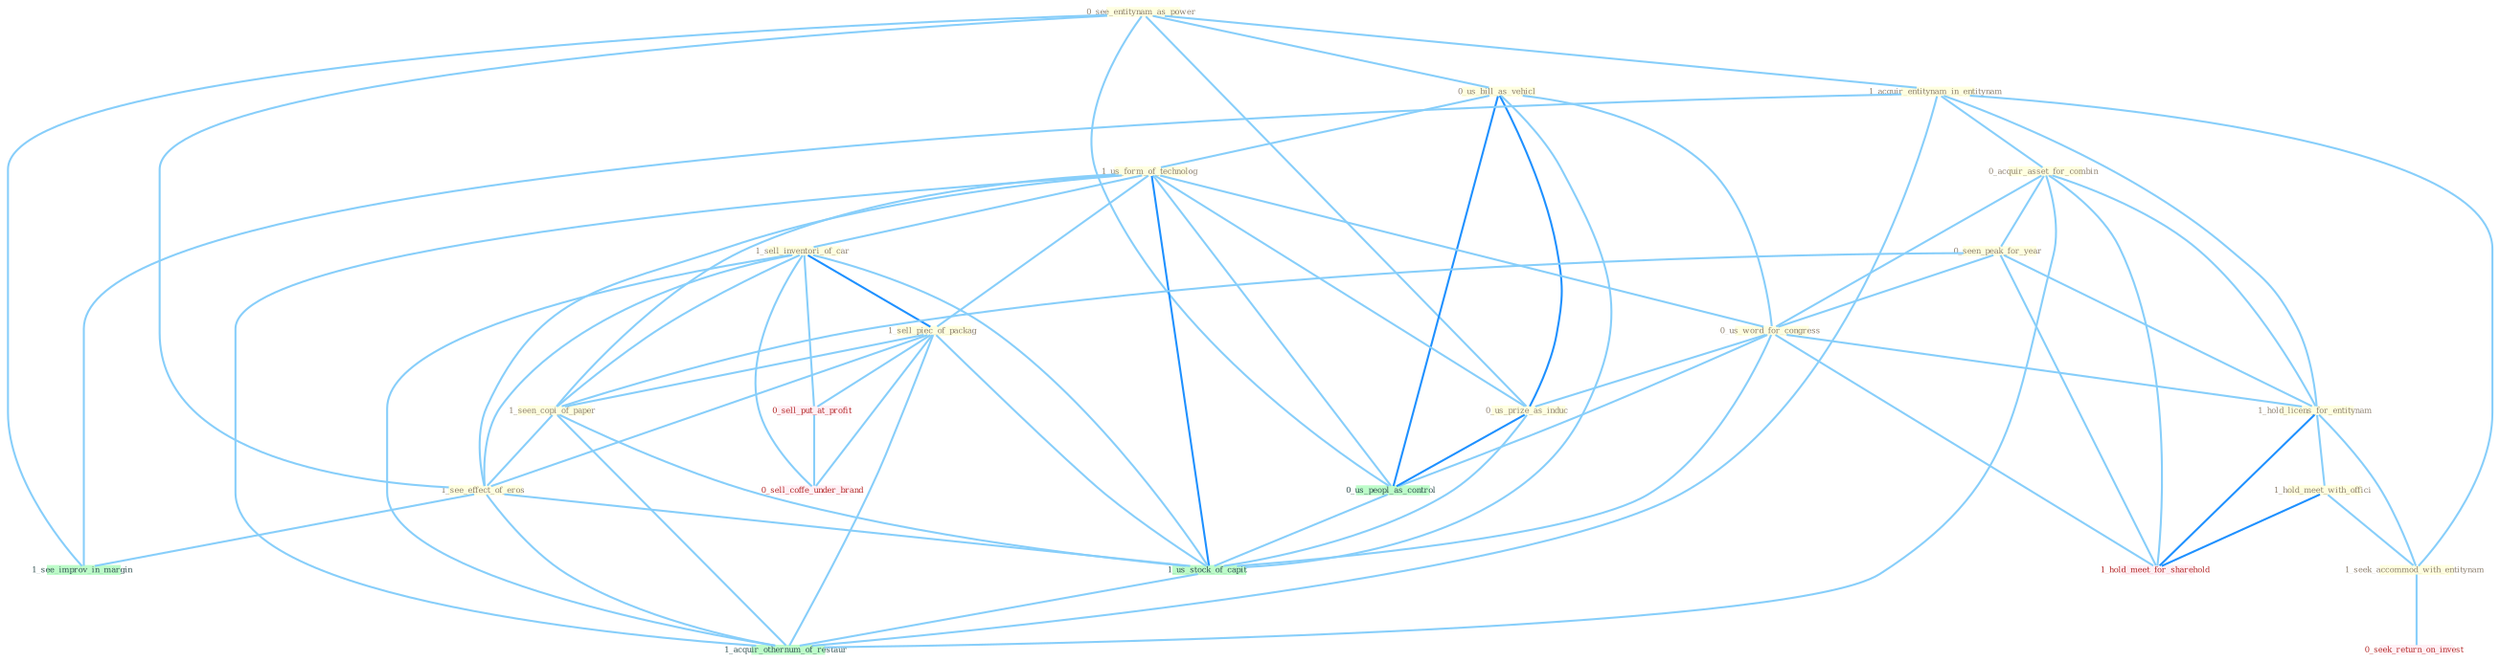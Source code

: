 Graph G{ 
    node
    [shape=polygon,style=filled,width=.5,height=.06,color="#BDFCC9",fixedsize=true,fontsize=4,
    fontcolor="#2f4f4f"];
    {node
    [color="#ffffe0", fontcolor="#8b7d6b"] "0_see_entitynam_as_power " "0_us_bill_as_vehicl " "1_acquir_entitynam_in_entitynam " "1_us_form_of_technolog " "1_sell_inventori_of_car " "1_sell_piec_of_packag " "0_acquir_asset_for_combin " "0_seen_peak_for_year " "1_seen_copi_of_paper " "0_us_word_for_congress " "1_hold_licens_for_entitynam " "1_see_effect_of_eros " "1_hold_meet_with_offici " "0_us_prize_as_induc " "1_seek_accommod_with_entitynam "}
{node [color="#fff0f5", fontcolor="#b22222"] "0_sell_put_at_profit " "0_seek_return_on_invest " "0_sell_coffe_under_brand " "1_hold_meet_for_sharehold "}
edge [color="#B0E2FF"];

	"0_see_entitynam_as_power " -- "0_us_bill_as_vehicl " [w="1", color="#87cefa" ];
	"0_see_entitynam_as_power " -- "1_acquir_entitynam_in_entitynam " [w="1", color="#87cefa" ];
	"0_see_entitynam_as_power " -- "1_see_effect_of_eros " [w="1", color="#87cefa" ];
	"0_see_entitynam_as_power " -- "0_us_prize_as_induc " [w="1", color="#87cefa" ];
	"0_see_entitynam_as_power " -- "0_us_peopl_as_control " [w="1", color="#87cefa" ];
	"0_see_entitynam_as_power " -- "1_see_improv_in_margin " [w="1", color="#87cefa" ];
	"0_us_bill_as_vehicl " -- "1_us_form_of_technolog " [w="1", color="#87cefa" ];
	"0_us_bill_as_vehicl " -- "0_us_word_for_congress " [w="1", color="#87cefa" ];
	"0_us_bill_as_vehicl " -- "0_us_prize_as_induc " [w="2", color="#1e90ff" , len=0.8];
	"0_us_bill_as_vehicl " -- "0_us_peopl_as_control " [w="2", color="#1e90ff" , len=0.8];
	"0_us_bill_as_vehicl " -- "1_us_stock_of_capit " [w="1", color="#87cefa" ];
	"1_acquir_entitynam_in_entitynam " -- "0_acquir_asset_for_combin " [w="1", color="#87cefa" ];
	"1_acquir_entitynam_in_entitynam " -- "1_hold_licens_for_entitynam " [w="1", color="#87cefa" ];
	"1_acquir_entitynam_in_entitynam " -- "1_seek_accommod_with_entitynam " [w="1", color="#87cefa" ];
	"1_acquir_entitynam_in_entitynam " -- "1_see_improv_in_margin " [w="1", color="#87cefa" ];
	"1_acquir_entitynam_in_entitynam " -- "1_acquir_othernum_of_restaur " [w="1", color="#87cefa" ];
	"1_us_form_of_technolog " -- "1_sell_inventori_of_car " [w="1", color="#87cefa" ];
	"1_us_form_of_technolog " -- "1_sell_piec_of_packag " [w="1", color="#87cefa" ];
	"1_us_form_of_technolog " -- "1_seen_copi_of_paper " [w="1", color="#87cefa" ];
	"1_us_form_of_technolog " -- "0_us_word_for_congress " [w="1", color="#87cefa" ];
	"1_us_form_of_technolog " -- "1_see_effect_of_eros " [w="1", color="#87cefa" ];
	"1_us_form_of_technolog " -- "0_us_prize_as_induc " [w="1", color="#87cefa" ];
	"1_us_form_of_technolog " -- "0_us_peopl_as_control " [w="1", color="#87cefa" ];
	"1_us_form_of_technolog " -- "1_us_stock_of_capit " [w="2", color="#1e90ff" , len=0.8];
	"1_us_form_of_technolog " -- "1_acquir_othernum_of_restaur " [w="1", color="#87cefa" ];
	"1_sell_inventori_of_car " -- "1_sell_piec_of_packag " [w="2", color="#1e90ff" , len=0.8];
	"1_sell_inventori_of_car " -- "1_seen_copi_of_paper " [w="1", color="#87cefa" ];
	"1_sell_inventori_of_car " -- "1_see_effect_of_eros " [w="1", color="#87cefa" ];
	"1_sell_inventori_of_car " -- "0_sell_put_at_profit " [w="1", color="#87cefa" ];
	"1_sell_inventori_of_car " -- "1_us_stock_of_capit " [w="1", color="#87cefa" ];
	"1_sell_inventori_of_car " -- "0_sell_coffe_under_brand " [w="1", color="#87cefa" ];
	"1_sell_inventori_of_car " -- "1_acquir_othernum_of_restaur " [w="1", color="#87cefa" ];
	"1_sell_piec_of_packag " -- "1_seen_copi_of_paper " [w="1", color="#87cefa" ];
	"1_sell_piec_of_packag " -- "1_see_effect_of_eros " [w="1", color="#87cefa" ];
	"1_sell_piec_of_packag " -- "0_sell_put_at_profit " [w="1", color="#87cefa" ];
	"1_sell_piec_of_packag " -- "1_us_stock_of_capit " [w="1", color="#87cefa" ];
	"1_sell_piec_of_packag " -- "0_sell_coffe_under_brand " [w="1", color="#87cefa" ];
	"1_sell_piec_of_packag " -- "1_acquir_othernum_of_restaur " [w="1", color="#87cefa" ];
	"0_acquir_asset_for_combin " -- "0_seen_peak_for_year " [w="1", color="#87cefa" ];
	"0_acquir_asset_for_combin " -- "0_us_word_for_congress " [w="1", color="#87cefa" ];
	"0_acquir_asset_for_combin " -- "1_hold_licens_for_entitynam " [w="1", color="#87cefa" ];
	"0_acquir_asset_for_combin " -- "1_hold_meet_for_sharehold " [w="1", color="#87cefa" ];
	"0_acquir_asset_for_combin " -- "1_acquir_othernum_of_restaur " [w="1", color="#87cefa" ];
	"0_seen_peak_for_year " -- "1_seen_copi_of_paper " [w="1", color="#87cefa" ];
	"0_seen_peak_for_year " -- "0_us_word_for_congress " [w="1", color="#87cefa" ];
	"0_seen_peak_for_year " -- "1_hold_licens_for_entitynam " [w="1", color="#87cefa" ];
	"0_seen_peak_for_year " -- "1_hold_meet_for_sharehold " [w="1", color="#87cefa" ];
	"1_seen_copi_of_paper " -- "1_see_effect_of_eros " [w="1", color="#87cefa" ];
	"1_seen_copi_of_paper " -- "1_us_stock_of_capit " [w="1", color="#87cefa" ];
	"1_seen_copi_of_paper " -- "1_acquir_othernum_of_restaur " [w="1", color="#87cefa" ];
	"0_us_word_for_congress " -- "1_hold_licens_for_entitynam " [w="1", color="#87cefa" ];
	"0_us_word_for_congress " -- "0_us_prize_as_induc " [w="1", color="#87cefa" ];
	"0_us_word_for_congress " -- "0_us_peopl_as_control " [w="1", color="#87cefa" ];
	"0_us_word_for_congress " -- "1_us_stock_of_capit " [w="1", color="#87cefa" ];
	"0_us_word_for_congress " -- "1_hold_meet_for_sharehold " [w="1", color="#87cefa" ];
	"1_hold_licens_for_entitynam " -- "1_hold_meet_with_offici " [w="1", color="#87cefa" ];
	"1_hold_licens_for_entitynam " -- "1_seek_accommod_with_entitynam " [w="1", color="#87cefa" ];
	"1_hold_licens_for_entitynam " -- "1_hold_meet_for_sharehold " [w="2", color="#1e90ff" , len=0.8];
	"1_see_effect_of_eros " -- "1_us_stock_of_capit " [w="1", color="#87cefa" ];
	"1_see_effect_of_eros " -- "1_see_improv_in_margin " [w="1", color="#87cefa" ];
	"1_see_effect_of_eros " -- "1_acquir_othernum_of_restaur " [w="1", color="#87cefa" ];
	"1_hold_meet_with_offici " -- "1_seek_accommod_with_entitynam " [w="1", color="#87cefa" ];
	"1_hold_meet_with_offici " -- "1_hold_meet_for_sharehold " [w="2", color="#1e90ff" , len=0.8];
	"0_us_prize_as_induc " -- "0_us_peopl_as_control " [w="2", color="#1e90ff" , len=0.8];
	"0_us_prize_as_induc " -- "1_us_stock_of_capit " [w="1", color="#87cefa" ];
	"1_seek_accommod_with_entitynam " -- "0_seek_return_on_invest " [w="1", color="#87cefa" ];
	"0_us_peopl_as_control " -- "1_us_stock_of_capit " [w="1", color="#87cefa" ];
	"0_sell_put_at_profit " -- "0_sell_coffe_under_brand " [w="1", color="#87cefa" ];
	"1_us_stock_of_capit " -- "1_acquir_othernum_of_restaur " [w="1", color="#87cefa" ];
}